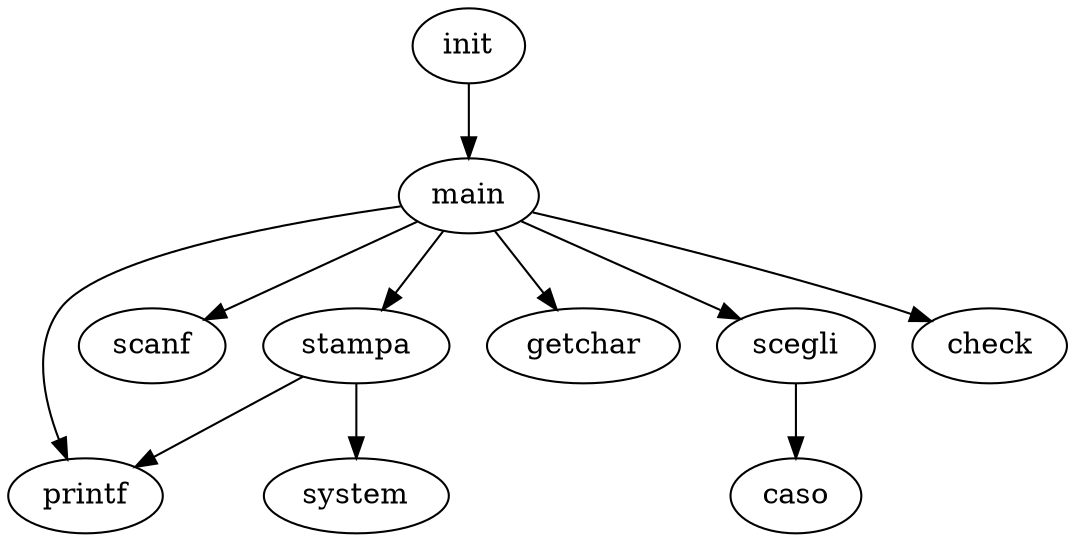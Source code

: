 digraph {
init -> main;
main -> printf;
main -> scanf;
main -> stampa;
stampa -> system;
stampa -> printf;
main -> getchar;
main -> scegli;
scegli -> caso;
main -> check;
}
